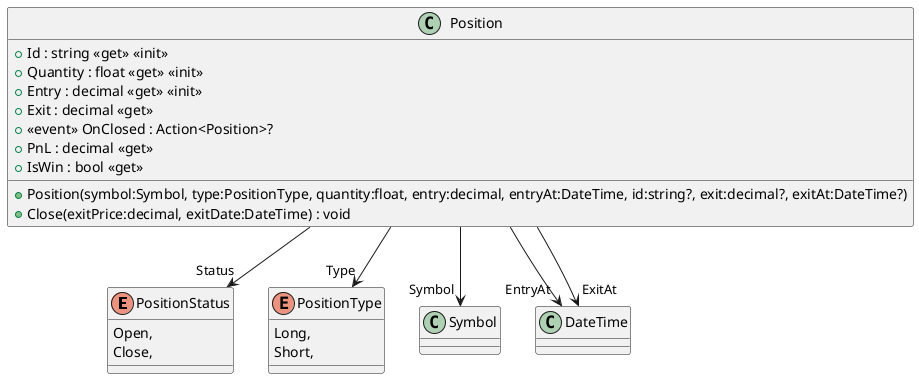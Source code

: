 @startuml
enum PositionStatus {
    Open,
    Close,
}
enum PositionType {
    Long,
    Short,
}
class Position {
    + Id : string <<get>> <<init>>
    + Quantity : float <<get>> <<init>>
    + Entry : decimal <<get>> <<init>>
    + Exit : decimal <<get>>
    +  <<event>> OnClosed : Action<Position>? 
    + PnL : decimal <<get>>
    + IsWin : bool <<get>>
    + Position(symbol:Symbol, type:PositionType, quantity:float, entry:decimal, entryAt:DateTime, id:string?, exit:decimal?, exitAt:DateTime?)
    + Close(exitPrice:decimal, exitDate:DateTime) : void
}
Position --> "Symbol" Symbol
Position --> "Type" PositionType
Position --> "EntryAt" DateTime
Position --> "ExitAt" DateTime
Position --> "Status" PositionStatus
@enduml
